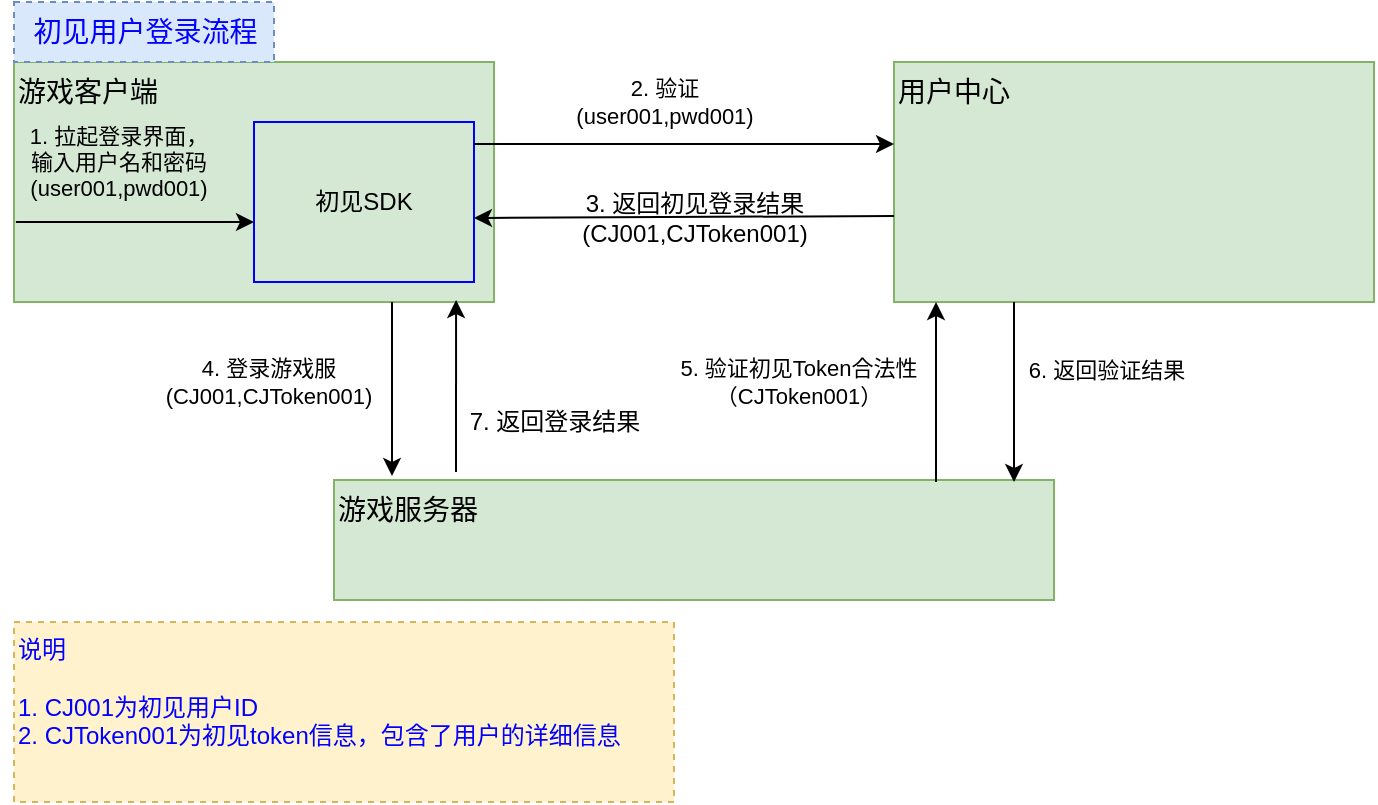 <mxfile version="13.2.6" type="github">
  <diagram id="dxd3tHD40WdAk8Pdft18" name="Page-1">
    <mxGraphModel dx="1422" dy="761" grid="1" gridSize="10" guides="1" tooltips="1" connect="1" arrows="1" fold="1" page="1" pageScale="1" pageWidth="827" pageHeight="1169" math="0" shadow="0">
      <root>
        <mxCell id="0" />
        <mxCell id="1" parent="0" />
        <mxCell id="ILBT34EYTrfFMH7JFvp2-1" value="&lt;font style=&quot;font-size: 14px&quot;&gt;游戏客户端&lt;/font&gt;" style="rounded=0;whiteSpace=wrap;html=1;align=left;verticalAlign=top;fillColor=#d5e8d4;strokeColor=#82b366;" vertex="1" parent="1">
          <mxGeometry x="40" y="160" width="240" height="120" as="geometry" />
        </mxCell>
        <mxCell id="ILBT34EYTrfFMH7JFvp2-2" value="初见SDK" style="rounded=0;whiteSpace=wrap;html=1;align=center;fillColor=#d5e8d4;strokeColor=#0000FF;" vertex="1" parent="1">
          <mxGeometry x="160" y="190" width="110" height="80" as="geometry" />
        </mxCell>
        <mxCell id="ILBT34EYTrfFMH7JFvp2-3" value="&lt;font style=&quot;font-size: 14px&quot;&gt;用户中心&lt;/font&gt;" style="rounded=0;whiteSpace=wrap;html=1;align=left;verticalAlign=top;fillColor=#d5e8d4;strokeColor=#82b366;" vertex="1" parent="1">
          <mxGeometry x="480" y="160" width="240" height="120" as="geometry" />
        </mxCell>
        <mxCell id="ILBT34EYTrfFMH7JFvp2-4" value="&lt;font style=&quot;font-size: 14px&quot;&gt;游戏服务器&lt;/font&gt;" style="rounded=0;whiteSpace=wrap;html=1;align=left;verticalAlign=top;fillColor=#d5e8d4;strokeColor=#82b366;" vertex="1" parent="1">
          <mxGeometry x="200" y="369" width="360" height="60" as="geometry" />
        </mxCell>
        <mxCell id="ILBT34EYTrfFMH7JFvp2-5" value="" style="endArrow=classic;html=1;entryX=0;entryY=0.5;entryDx=0;entryDy=0;exitX=1;exitY=0.138;exitDx=0;exitDy=0;exitPerimeter=0;" edge="1" parent="1" source="ILBT34EYTrfFMH7JFvp2-2">
          <mxGeometry width="50" height="50" relative="1" as="geometry">
            <mxPoint x="280" y="201" as="sourcePoint" />
            <mxPoint x="480" y="201" as="targetPoint" />
          </mxGeometry>
        </mxCell>
        <mxCell id="ILBT34EYTrfFMH7JFvp2-6" value="2. 验证&lt;br&gt;(user001,pwd001)" style="edgeLabel;html=1;align=center;verticalAlign=middle;resizable=0;points=[];labelBackgroundColor=none;" vertex="1" connectable="0" parent="ILBT34EYTrfFMH7JFvp2-5">
          <mxGeometry x="-0.13" y="-3" relative="1" as="geometry">
            <mxPoint x="3" y="-24" as="offset" />
          </mxGeometry>
        </mxCell>
        <mxCell id="ILBT34EYTrfFMH7JFvp2-7" value="" style="endArrow=classic;html=1;exitX=0;exitY=0.5;exitDx=0;exitDy=0;" edge="1" parent="1">
          <mxGeometry width="50" height="50" relative="1" as="geometry">
            <mxPoint x="480" y="237" as="sourcePoint" />
            <mxPoint x="270" y="238" as="targetPoint" />
          </mxGeometry>
        </mxCell>
        <mxCell id="ILBT34EYTrfFMH7JFvp2-8" value="3. 返回初见登录结果&lt;br&gt;(CJ001,CJToken001)" style="text;html=1;align=center;verticalAlign=middle;resizable=0;points=[];autosize=1;" vertex="1" parent="1">
          <mxGeometry x="315" y="223" width="130" height="30" as="geometry" />
        </mxCell>
        <mxCell id="ILBT34EYTrfFMH7JFvp2-10" value="" style="endArrow=classic;html=1;labelBackgroundColor=none;jumpStyle=none;exitX=0.004;exitY=0.667;exitDx=0;exitDy=0;exitPerimeter=0;" edge="1" parent="1" source="ILBT34EYTrfFMH7JFvp2-1">
          <mxGeometry width="50" height="50" relative="1" as="geometry">
            <mxPoint x="70" y="240" as="sourcePoint" />
            <mxPoint x="160" y="240" as="targetPoint" />
          </mxGeometry>
        </mxCell>
        <mxCell id="ILBT34EYTrfFMH7JFvp2-11" value="1. 拉起登录界面，&lt;br&gt;输入用户名和密码&lt;br&gt;(user001,pwd001)" style="edgeLabel;html=1;align=center;verticalAlign=middle;resizable=0;points=[];labelBackgroundColor=none;" vertex="1" connectable="0" parent="ILBT34EYTrfFMH7JFvp2-10">
          <mxGeometry x="-0.233" y="1" relative="1" as="geometry">
            <mxPoint x="5" y="-29" as="offset" />
          </mxGeometry>
        </mxCell>
        <mxCell id="ILBT34EYTrfFMH7JFvp2-13" value="" style="endArrow=classic;html=1;labelBackgroundColor=none;" edge="1" parent="1">
          <mxGeometry width="50" height="50" relative="1" as="geometry">
            <mxPoint x="229" y="280" as="sourcePoint" />
            <mxPoint x="229" y="367" as="targetPoint" />
          </mxGeometry>
        </mxCell>
        <mxCell id="ILBT34EYTrfFMH7JFvp2-14" value="4. 登录游戏服&lt;br&gt;(CJ001,CJToken001)" style="edgeLabel;html=1;align=center;verticalAlign=middle;resizable=0;points=[];labelBackgroundColor=none;" vertex="1" connectable="0" parent="ILBT34EYTrfFMH7JFvp2-13">
          <mxGeometry x="-0.287" y="4" relative="1" as="geometry">
            <mxPoint x="-66" y="9" as="offset" />
          </mxGeometry>
        </mxCell>
        <mxCell id="ILBT34EYTrfFMH7JFvp2-15" value="" style="endArrow=classic;html=1;labelBackgroundColor=none;" edge="1" parent="1">
          <mxGeometry width="50" height="50" relative="1" as="geometry">
            <mxPoint x="501" y="370" as="sourcePoint" />
            <mxPoint x="501" y="280" as="targetPoint" />
          </mxGeometry>
        </mxCell>
        <mxCell id="ILBT34EYTrfFMH7JFvp2-16" value="5. 验证初见Token合法性&lt;br&gt;（CJToken001）" style="edgeLabel;html=1;align=center;verticalAlign=middle;resizable=0;points=[];labelBackgroundColor=none;" vertex="1" connectable="0" parent="ILBT34EYTrfFMH7JFvp2-15">
          <mxGeometry x="0.244" y="1" relative="1" as="geometry">
            <mxPoint x="-68.61" y="5.99" as="offset" />
          </mxGeometry>
        </mxCell>
        <mxCell id="ILBT34EYTrfFMH7JFvp2-17" value="" style="endArrow=classic;html=1;labelBackgroundColor=none;exitX=0.25;exitY=1;exitDx=0;exitDy=0;" edge="1" parent="1" source="ILBT34EYTrfFMH7JFvp2-3">
          <mxGeometry width="50" height="50" relative="1" as="geometry">
            <mxPoint x="620" y="369" as="sourcePoint" />
            <mxPoint x="540" y="370" as="targetPoint" />
          </mxGeometry>
        </mxCell>
        <mxCell id="ILBT34EYTrfFMH7JFvp2-18" value="6. 返回验证结果" style="edgeLabel;html=1;align=center;verticalAlign=middle;resizable=0;points=[];labelBackgroundColor=none;" vertex="1" connectable="0" parent="ILBT34EYTrfFMH7JFvp2-17">
          <mxGeometry x="-0.244" y="5" relative="1" as="geometry">
            <mxPoint x="41" as="offset" />
          </mxGeometry>
        </mxCell>
        <mxCell id="ILBT34EYTrfFMH7JFvp2-20" value="" style="endArrow=classic;html=1;labelBackgroundColor=none;entryX=0.871;entryY=1.025;entryDx=0;entryDy=0;entryPerimeter=0;" edge="1" parent="1">
          <mxGeometry width="50" height="50" relative="1" as="geometry">
            <mxPoint x="261" y="365" as="sourcePoint" />
            <mxPoint x="261.04" y="279" as="targetPoint" />
          </mxGeometry>
        </mxCell>
        <mxCell id="ILBT34EYTrfFMH7JFvp2-21" value="7. 返回登录结果" style="text;html=1;align=center;verticalAlign=middle;resizable=0;points=[];autosize=1;" vertex="1" parent="1">
          <mxGeometry x="260" y="330" width="100" height="20" as="geometry" />
        </mxCell>
        <mxCell id="ILBT34EYTrfFMH7JFvp2-22" value="&lt;font color=&quot;#0000ff&quot; style=&quot;font-size: 14px&quot;&gt;&amp;nbsp; 初见用户登录流程&lt;/font&gt;" style="rounded=0;whiteSpace=wrap;html=1;labelBackgroundColor=none;align=left;fillColor=#dae8fc;strokeColor=#6c8ebf;dashed=1;" vertex="1" parent="1">
          <mxGeometry x="40" y="130" width="130" height="30" as="geometry" />
        </mxCell>
        <mxCell id="ILBT34EYTrfFMH7JFvp2-23" value="&lt;font color=&quot;#0000ff&quot;&gt;说明&lt;br&gt;&lt;br&gt;1. CJ001为初见用户ID&lt;br&gt;2. CJToken001为初见token信息，包含了用户的详细信息&amp;nbsp;&lt;/font&gt;" style="rounded=0;whiteSpace=wrap;html=1;dashed=1;labelBackgroundColor=none;strokeColor=#d6b656;align=left;verticalAlign=top;fillColor=#fff2cc;" vertex="1" parent="1">
          <mxGeometry x="40" y="440" width="330" height="90" as="geometry" />
        </mxCell>
      </root>
    </mxGraphModel>
  </diagram>
</mxfile>
